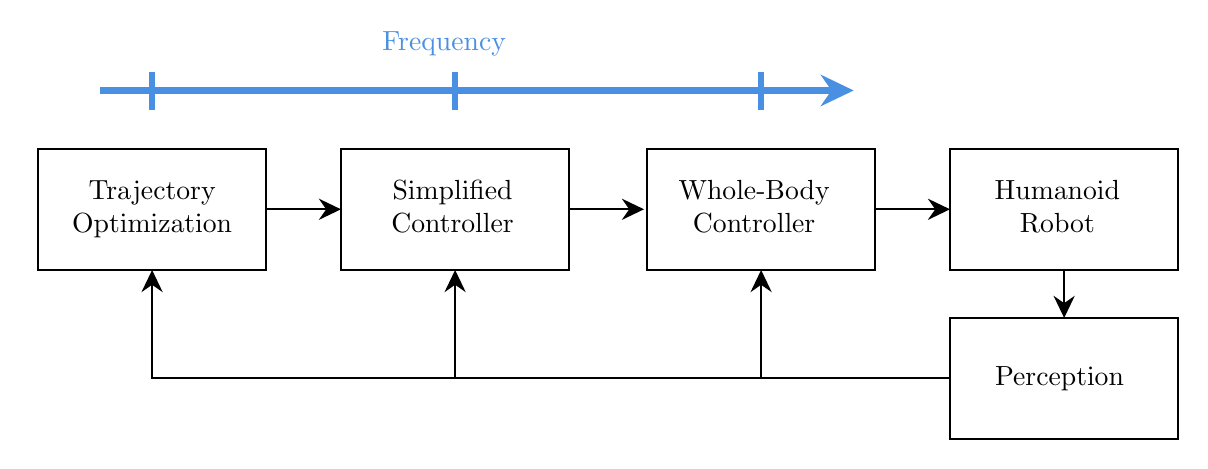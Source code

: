 
\tikzset{every picture/.style={line width=0.75pt}} %

\begin{tikzpicture}[x=0.75pt,y=0.75pt,yscale=-1,xscale=1]

\draw   (67,99) -- (177,99) -- (177,157.5) -- (67,157.5) -- cycle ;
\draw   (213,99) -- (323,99) -- (323,157.5) -- (213,157.5) -- cycle ;
\draw   (360.43,99) -- (470.43,99) -- (470.43,157.5) -- (360.43,157.5) -- cycle ;
\draw    (177,128.25) -- (210,128.25) ;
\draw [shift={(213,128.25)}, rotate = 180] [fill={rgb, 255:red, 0; green, 0; blue, 0 }  ][line width=0.08]  [draw opacity=0] (10.72,-5.15) -- (0,0) -- (10.72,5.15) -- (7.12,0) -- cycle    ;
\draw    (323,128.25) -- (356,128.25) ;
\draw [shift={(359,128.25)}, rotate = 180] [fill={rgb, 255:red, 0; green, 0; blue, 0 }  ][line width=0.08]  [draw opacity=0] (10.72,-5.15) -- (0,0) -- (10.72,5.15) -- (7.12,0) -- cycle    ;
\draw    (470.43,128.25) -- (503.43,128.25) ;
\draw [shift={(506.43,128.25)}, rotate = 180] [fill={rgb, 255:red, 0; green, 0; blue, 0 }  ][line width=0.08]  [draw opacity=0] (10.72,-5.15) -- (0,0) -- (10.72,5.15) -- (7.12,0) -- cycle    ;
\draw    (506.2,209.75) -- (415.43,209.75) -- (415.43,160.5) ;
\draw [shift={(415.43,157.5)}, rotate = 90] [fill={rgb, 255:red, 0; green, 0; blue, 0 }  ][line width=0.08]  [draw opacity=0] (10.72,-5.15) -- (0,0) -- (10.72,5.15) -- (7.12,0) -- cycle    ;
\draw [color={rgb, 255:red, 74; green, 144; blue, 226 }  ,draw opacity=1 ][line width=2.25]    (97,71) -- (455,71) ;
\draw [shift={(460,71)}, rotate = 180] [fill={rgb, 255:red, 74; green, 144; blue, 226 }  ,fill opacity=1 ][line width=0.08]  [draw opacity=0] (16.07,-7.72) -- (0,0) -- (16.07,7.72) -- (10.67,0) -- cycle    ;
\draw [color={rgb, 255:red, 74; green, 144; blue, 226 }  ,draw opacity=1 ][line width=2.25]    (122,62.25) -- (122,80.25) ;
\draw [color={rgb, 255:red, 74; green, 144; blue, 226 }  ,draw opacity=1 ][line width=2.25]    (415.43,62.25) -- (415.43,80.25) ;
\draw [color={rgb, 255:red, 74; green, 144; blue, 226 }  ,draw opacity=1 ][line width=2.25]    (268,62.25) -- (268,80.25) ;
\draw    (415.43,209.75) -- (268,209.75) -- (268,160.5) ;
\draw [shift={(268,157.5)}, rotate = 90] [fill={rgb, 255:red, 0; green, 0; blue, 0 }  ][line width=0.08]  [draw opacity=0] (10.72,-5.15) -- (0,0) -- (10.72,5.15) -- (7.12,0) -- cycle    ;
\draw    (269.43,209.75) -- (122,209.75) -- (122,160.5) ;
\draw [shift={(122,157.5)}, rotate = 90] [fill={rgb, 255:red, 0; green, 0; blue, 0 }  ][line width=0.08]  [draw opacity=0] (10.72,-5.15) -- (0,0) -- (10.72,5.15) -- (7.12,0) -- cycle    ;
\draw   (506.43,99) -- (616.43,99) -- (616.43,157.5) -- (506.43,157.5) -- cycle ;
\draw   (506.43,180.6) -- (616.43,180.6) -- (616.43,239.1) -- (506.43,239.1) -- cycle ;
\draw    (561.43,157.5) -- (561.43,177.6) ;
\draw [shift={(561.43,180.6)}, rotate = 270] [fill={rgb, 255:red, 0; green, 0; blue, 0 }  ][line width=0.08]  [draw opacity=0] (10.72,-5.15) -- (0,0) -- (10.72,5.15) -- (7.12,0) -- cycle    ;

\draw (122.02,128.25) node   [align=left] {\begin{tabular}{c} Trajectory \\ Optimization \end{tabular}};

\draw (266.77,128.25) node   [align=left] {\begin{tabular}{c} Simplified \\ Controller \end{tabular}};

\draw (414.29,128.25) node   [align=left] {
\begin{tabular}{c} Whole-Body \\ Controller \end{tabular}
};

\draw (560.37,128.25) node   [align=center] {
\begin{tabular}{c} Humanoid \\ Robot \end{tabular}
};

\draw (231.5,41.25) node [anchor=north west][inner sep=0.75pt]   [align=left] {\textcolor[rgb]{0.29,0.56,0.89}{Frequency}};
\draw (561.43,209.85) node   [align=center] {
\centering
Perception
};


\end{tikzpicture}
